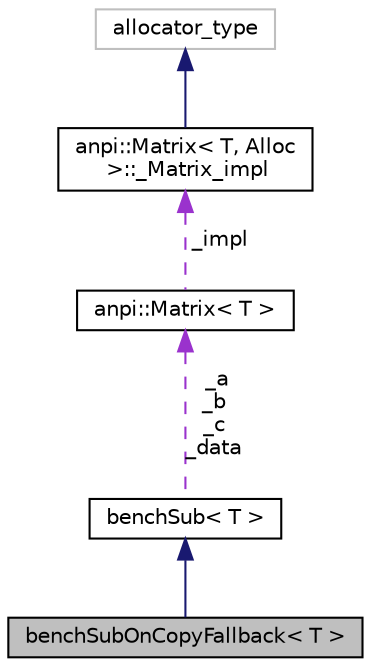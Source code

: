 digraph "benchSubOnCopyFallback&lt; T &gt;"
{
  edge [fontname="Helvetica",fontsize="10",labelfontname="Helvetica",labelfontsize="10"];
  node [fontname="Helvetica",fontsize="10",shape=record];
  Node2 [label="benchSubOnCopyFallback\< T \>",height=0.2,width=0.4,color="black", fillcolor="grey75", style="filled", fontcolor="black"];
  Node3 -> Node2 [dir="back",color="midnightblue",fontsize="10",style="solid",fontname="Helvetica"];
  Node3 [label="benchSub\< T \>",height=0.2,width=0.4,color="black", fillcolor="white", style="filled",URL="$d6/dfc/classbenchSub.html",tooltip="Benchmark for subtraction operations. "];
  Node4 -> Node3 [dir="back",color="darkorchid3",fontsize="10",style="dashed",label=" _a\n_b\n_c\n_data" ,fontname="Helvetica"];
  Node4 [label="anpi::Matrix\< T \>",height=0.2,width=0.4,color="black", fillcolor="white", style="filled",URL="$de/dee/classanpi_1_1Matrix.html"];
  Node5 -> Node4 [dir="back",color="darkorchid3",fontsize="10",style="dashed",label=" _impl" ,fontname="Helvetica"];
  Node5 [label="anpi::Matrix\< T, Alloc\l \>::_Matrix_impl",height=0.2,width=0.4,color="black", fillcolor="white", style="filled",URL="$d8/df4/structanpi_1_1Matrix_1_1__Matrix__impl.html"];
  Node6 -> Node5 [dir="back",color="midnightblue",fontsize="10",style="solid",fontname="Helvetica"];
  Node6 [label="allocator_type",height=0.2,width=0.4,color="grey75", fillcolor="white", style="filled"];
}
